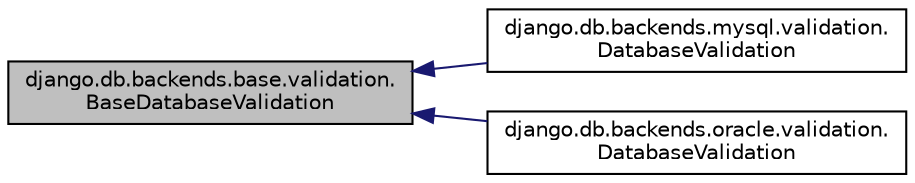 digraph "django.db.backends.base.validation.BaseDatabaseValidation"
{
 // LATEX_PDF_SIZE
  edge [fontname="Helvetica",fontsize="10",labelfontname="Helvetica",labelfontsize="10"];
  node [fontname="Helvetica",fontsize="10",shape=record];
  rankdir="LR";
  Node1 [label="django.db.backends.base.validation.\lBaseDatabaseValidation",height=0.2,width=0.4,color="black", fillcolor="grey75", style="filled", fontcolor="black",tooltip=" "];
  Node1 -> Node2 [dir="back",color="midnightblue",fontsize="10",style="solid",fontname="Helvetica"];
  Node2 [label="django.db.backends.mysql.validation.\lDatabaseValidation",height=0.2,width=0.4,color="black", fillcolor="white", style="filled",URL="$classdjango_1_1db_1_1backends_1_1mysql_1_1validation_1_1_database_validation.html",tooltip=" "];
  Node1 -> Node3 [dir="back",color="midnightblue",fontsize="10",style="solid",fontname="Helvetica"];
  Node3 [label="django.db.backends.oracle.validation.\lDatabaseValidation",height=0.2,width=0.4,color="black", fillcolor="white", style="filled",URL="$classdjango_1_1db_1_1backends_1_1oracle_1_1validation_1_1_database_validation.html",tooltip=" "];
}
